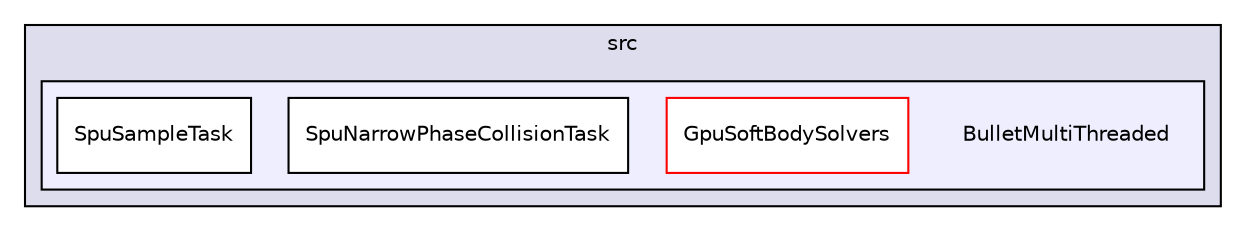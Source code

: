 digraph "bullet/bullet-2.82-r2704/src/BulletMultiThreaded" {
  compound=true
  node [ fontsize="10", fontname="Helvetica"];
  edge [ labelfontsize="10", labelfontname="Helvetica"];
  subgraph clusterdir_68d7f8ba1985e704f0f5f20dc6f517a7 {
    graph [ bgcolor="#ddddee", pencolor="black", label="src" fontname="Helvetica", fontsize="10", URL="dir_68d7f8ba1985e704f0f5f20dc6f517a7.html"]
  subgraph clusterdir_e76535f87e8d1e038f7e9e956b8b4a8d {
    graph [ bgcolor="#eeeeff", pencolor="black", label="" URL="dir_e76535f87e8d1e038f7e9e956b8b4a8d.html"];
    dir_e76535f87e8d1e038f7e9e956b8b4a8d [shape=plaintext label="BulletMultiThreaded"];
    dir_78fa3e321d72f03f45b655db8f159619 [shape=box label="GpuSoftBodySolvers" color="red" fillcolor="white" style="filled" URL="dir_78fa3e321d72f03f45b655db8f159619.html"];
    dir_701c293db4731ec136215f5380993c81 [shape=box label="SpuNarrowPhaseCollisionTask" color="black" fillcolor="white" style="filled" URL="dir_701c293db4731ec136215f5380993c81.html"];
    dir_2d0cbca570342654f8422c80d77c5cf8 [shape=box label="SpuSampleTask" color="black" fillcolor="white" style="filled" URL="dir_2d0cbca570342654f8422c80d77c5cf8.html"];
  }
  }
}
